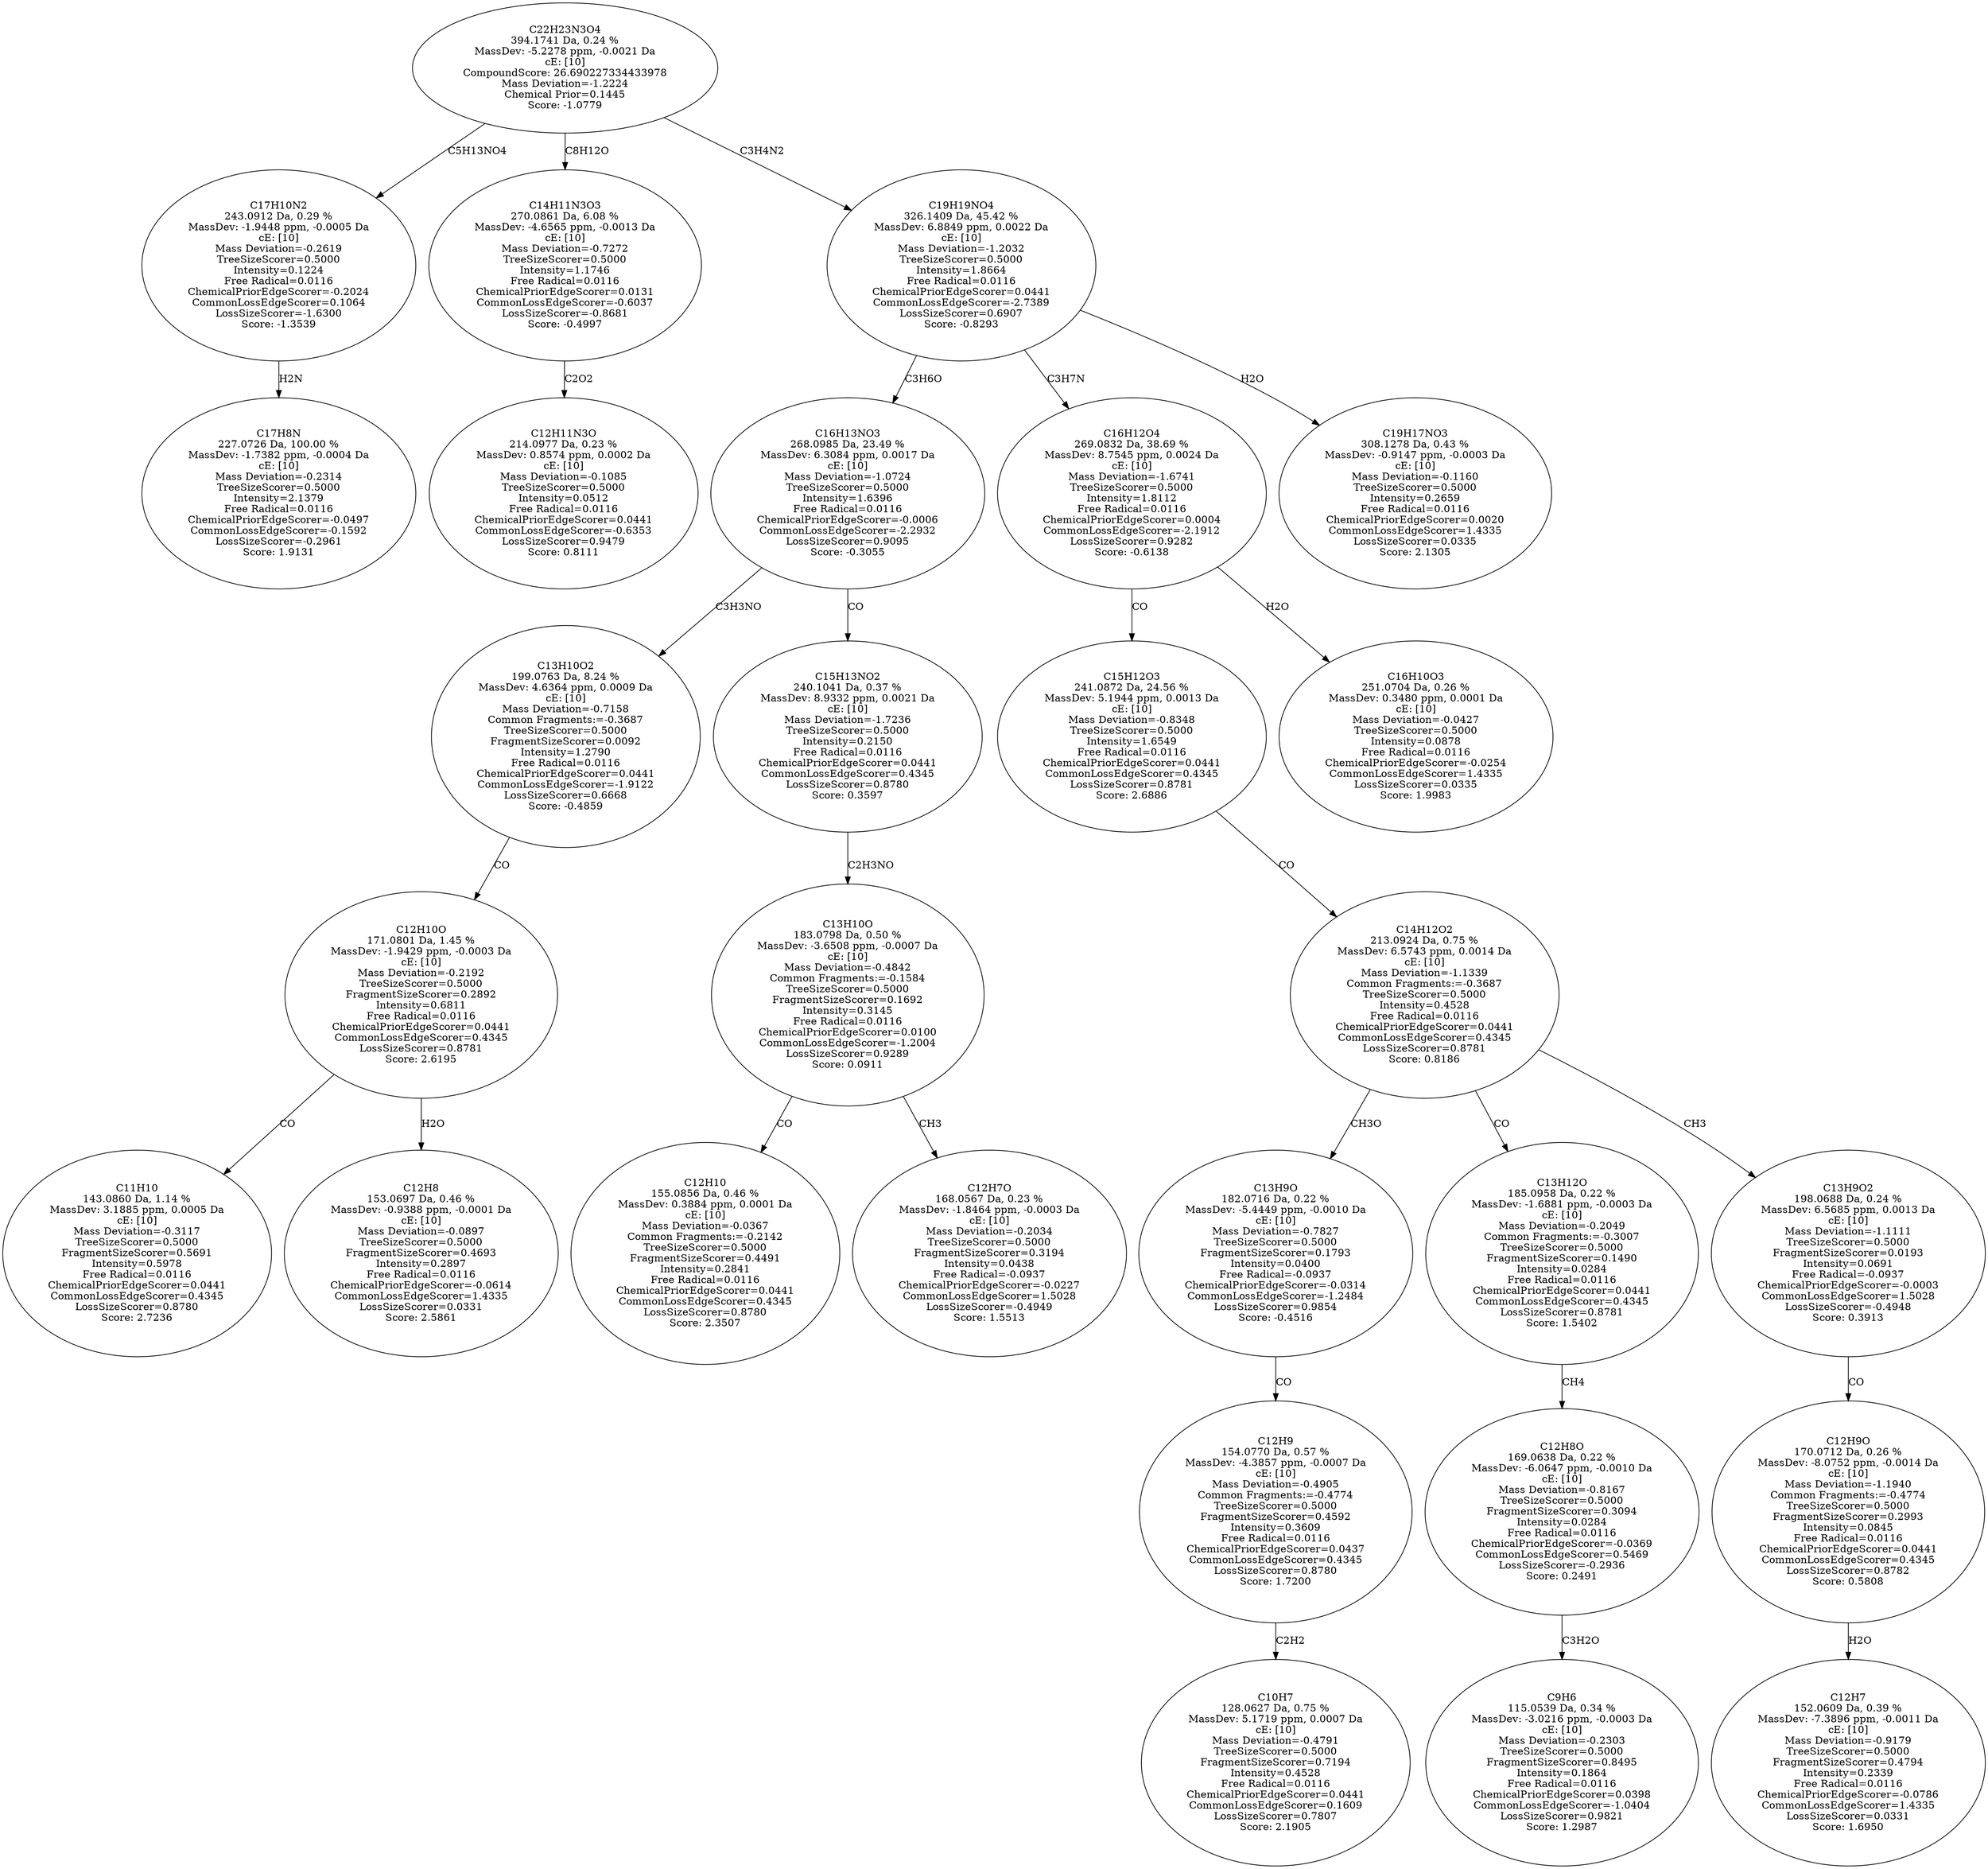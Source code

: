 strict digraph {
v1 [label="C17H8N\n227.0726 Da, 100.00 %\nMassDev: -1.7382 ppm, -0.0004 Da\ncE: [10]\nMass Deviation=-0.2314\nTreeSizeScorer=0.5000\nIntensity=2.1379\nFree Radical=0.0116\nChemicalPriorEdgeScorer=-0.0497\nCommonLossEdgeScorer=-0.1592\nLossSizeScorer=-0.2961\nScore: 1.9131"];
v2 [label="C17H10N2\n243.0912 Da, 0.29 %\nMassDev: -1.9448 ppm, -0.0005 Da\ncE: [10]\nMass Deviation=-0.2619\nTreeSizeScorer=0.5000\nIntensity=0.1224\nFree Radical=0.0116\nChemicalPriorEdgeScorer=-0.2024\nCommonLossEdgeScorer=0.1064\nLossSizeScorer=-1.6300\nScore: -1.3539"];
v3 [label="C12H11N3O\n214.0977 Da, 0.23 %\nMassDev: 0.8574 ppm, 0.0002 Da\ncE: [10]\nMass Deviation=-0.1085\nTreeSizeScorer=0.5000\nIntensity=0.0512\nFree Radical=0.0116\nChemicalPriorEdgeScorer=0.0441\nCommonLossEdgeScorer=-0.6353\nLossSizeScorer=0.9479\nScore: 0.8111"];
v4 [label="C14H11N3O3\n270.0861 Da, 6.08 %\nMassDev: -4.6565 ppm, -0.0013 Da\ncE: [10]\nMass Deviation=-0.7272\nTreeSizeScorer=0.5000\nIntensity=1.1746\nFree Radical=0.0116\nChemicalPriorEdgeScorer=0.0131\nCommonLossEdgeScorer=-0.6037\nLossSizeScorer=-0.8681\nScore: -0.4997"];
v5 [label="C11H10\n143.0860 Da, 1.14 %\nMassDev: 3.1885 ppm, 0.0005 Da\ncE: [10]\nMass Deviation=-0.3117\nTreeSizeScorer=0.5000\nFragmentSizeScorer=0.5691\nIntensity=0.5978\nFree Radical=0.0116\nChemicalPriorEdgeScorer=0.0441\nCommonLossEdgeScorer=0.4345\nLossSizeScorer=0.8780\nScore: 2.7236"];
v6 [label="C12H8\n153.0697 Da, 0.46 %\nMassDev: -0.9388 ppm, -0.0001 Da\ncE: [10]\nMass Deviation=-0.0897\nTreeSizeScorer=0.5000\nFragmentSizeScorer=0.4693\nIntensity=0.2897\nFree Radical=0.0116\nChemicalPriorEdgeScorer=-0.0614\nCommonLossEdgeScorer=1.4335\nLossSizeScorer=0.0331\nScore: 2.5861"];
v7 [label="C12H10O\n171.0801 Da, 1.45 %\nMassDev: -1.9429 ppm, -0.0003 Da\ncE: [10]\nMass Deviation=-0.2192\nTreeSizeScorer=0.5000\nFragmentSizeScorer=0.2892\nIntensity=0.6811\nFree Radical=0.0116\nChemicalPriorEdgeScorer=0.0441\nCommonLossEdgeScorer=0.4345\nLossSizeScorer=0.8781\nScore: 2.6195"];
v8 [label="C13H10O2\n199.0763 Da, 8.24 %\nMassDev: 4.6364 ppm, 0.0009 Da\ncE: [10]\nMass Deviation=-0.7158\nCommon Fragments:=-0.3687\nTreeSizeScorer=0.5000\nFragmentSizeScorer=0.0092\nIntensity=1.2790\nFree Radical=0.0116\nChemicalPriorEdgeScorer=0.0441\nCommonLossEdgeScorer=-1.9122\nLossSizeScorer=0.6668\nScore: -0.4859"];
v9 [label="C12H10\n155.0856 Da, 0.46 %\nMassDev: 0.3884 ppm, 0.0001 Da\ncE: [10]\nMass Deviation=-0.0367\nCommon Fragments:=-0.2142\nTreeSizeScorer=0.5000\nFragmentSizeScorer=0.4491\nIntensity=0.2841\nFree Radical=0.0116\nChemicalPriorEdgeScorer=0.0441\nCommonLossEdgeScorer=0.4345\nLossSizeScorer=0.8780\nScore: 2.3507"];
v10 [label="C12H7O\n168.0567 Da, 0.23 %\nMassDev: -1.8464 ppm, -0.0003 Da\ncE: [10]\nMass Deviation=-0.2034\nTreeSizeScorer=0.5000\nFragmentSizeScorer=0.3194\nIntensity=0.0438\nFree Radical=-0.0937\nChemicalPriorEdgeScorer=-0.0227\nCommonLossEdgeScorer=1.5028\nLossSizeScorer=-0.4949\nScore: 1.5513"];
v11 [label="C13H10O\n183.0798 Da, 0.50 %\nMassDev: -3.6508 ppm, -0.0007 Da\ncE: [10]\nMass Deviation=-0.4842\nCommon Fragments:=-0.1584\nTreeSizeScorer=0.5000\nFragmentSizeScorer=0.1692\nIntensity=0.3145\nFree Radical=0.0116\nChemicalPriorEdgeScorer=0.0100\nCommonLossEdgeScorer=-1.2004\nLossSizeScorer=0.9289\nScore: 0.0911"];
v12 [label="C15H13NO2\n240.1041 Da, 0.37 %\nMassDev: 8.9332 ppm, 0.0021 Da\ncE: [10]\nMass Deviation=-1.7236\nTreeSizeScorer=0.5000\nIntensity=0.2150\nFree Radical=0.0116\nChemicalPriorEdgeScorer=0.0441\nCommonLossEdgeScorer=0.4345\nLossSizeScorer=0.8780\nScore: 0.3597"];
v13 [label="C16H13NO3\n268.0985 Da, 23.49 %\nMassDev: 6.3084 ppm, 0.0017 Da\ncE: [10]\nMass Deviation=-1.0724\nTreeSizeScorer=0.5000\nIntensity=1.6396\nFree Radical=0.0116\nChemicalPriorEdgeScorer=-0.0006\nCommonLossEdgeScorer=-2.2932\nLossSizeScorer=0.9095\nScore: -0.3055"];
v14 [label="C10H7\n128.0627 Da, 0.75 %\nMassDev: 5.1719 ppm, 0.0007 Da\ncE: [10]\nMass Deviation=-0.4791\nTreeSizeScorer=0.5000\nFragmentSizeScorer=0.7194\nIntensity=0.4528\nFree Radical=0.0116\nChemicalPriorEdgeScorer=0.0441\nCommonLossEdgeScorer=0.1609\nLossSizeScorer=0.7807\nScore: 2.1905"];
v15 [label="C12H9\n154.0770 Da, 0.57 %\nMassDev: -4.3857 ppm, -0.0007 Da\ncE: [10]\nMass Deviation=-0.4905\nCommon Fragments:=-0.4774\nTreeSizeScorer=0.5000\nFragmentSizeScorer=0.4592\nIntensity=0.3609\nFree Radical=0.0116\nChemicalPriorEdgeScorer=0.0437\nCommonLossEdgeScorer=0.4345\nLossSizeScorer=0.8780\nScore: 1.7200"];
v16 [label="C13H9O\n182.0716 Da, 0.22 %\nMassDev: -5.4449 ppm, -0.0010 Da\ncE: [10]\nMass Deviation=-0.7827\nTreeSizeScorer=0.5000\nFragmentSizeScorer=0.1793\nIntensity=0.0400\nFree Radical=-0.0937\nChemicalPriorEdgeScorer=-0.0314\nCommonLossEdgeScorer=-1.2484\nLossSizeScorer=0.9854\nScore: -0.4516"];
v17 [label="C9H6\n115.0539 Da, 0.34 %\nMassDev: -3.0216 ppm, -0.0003 Da\ncE: [10]\nMass Deviation=-0.2303\nTreeSizeScorer=0.5000\nFragmentSizeScorer=0.8495\nIntensity=0.1864\nFree Radical=0.0116\nChemicalPriorEdgeScorer=0.0398\nCommonLossEdgeScorer=-1.0404\nLossSizeScorer=0.9821\nScore: 1.2987"];
v18 [label="C12H8O\n169.0638 Da, 0.22 %\nMassDev: -6.0647 ppm, -0.0010 Da\ncE: [10]\nMass Deviation=-0.8167\nTreeSizeScorer=0.5000\nFragmentSizeScorer=0.3094\nIntensity=0.0284\nFree Radical=0.0116\nChemicalPriorEdgeScorer=-0.0369\nCommonLossEdgeScorer=0.5469\nLossSizeScorer=-0.2936\nScore: 0.2491"];
v19 [label="C13H12O\n185.0958 Da, 0.22 %\nMassDev: -1.6881 ppm, -0.0003 Da\ncE: [10]\nMass Deviation=-0.2049\nCommon Fragments:=-0.3007\nTreeSizeScorer=0.5000\nFragmentSizeScorer=0.1490\nIntensity=0.0284\nFree Radical=0.0116\nChemicalPriorEdgeScorer=0.0441\nCommonLossEdgeScorer=0.4345\nLossSizeScorer=0.8781\nScore: 1.5402"];
v20 [label="C12H7\n152.0609 Da, 0.39 %\nMassDev: -7.3896 ppm, -0.0011 Da\ncE: [10]\nMass Deviation=-0.9179\nTreeSizeScorer=0.5000\nFragmentSizeScorer=0.4794\nIntensity=0.2339\nFree Radical=0.0116\nChemicalPriorEdgeScorer=-0.0786\nCommonLossEdgeScorer=1.4335\nLossSizeScorer=0.0331\nScore: 1.6950"];
v21 [label="C12H9O\n170.0712 Da, 0.26 %\nMassDev: -8.0752 ppm, -0.0014 Da\ncE: [10]\nMass Deviation=-1.1940\nCommon Fragments:=-0.4774\nTreeSizeScorer=0.5000\nFragmentSizeScorer=0.2993\nIntensity=0.0845\nFree Radical=0.0116\nChemicalPriorEdgeScorer=0.0441\nCommonLossEdgeScorer=0.4345\nLossSizeScorer=0.8782\nScore: 0.5808"];
v22 [label="C13H9O2\n198.0688 Da, 0.24 %\nMassDev: 6.5685 ppm, 0.0013 Da\ncE: [10]\nMass Deviation=-1.1111\nTreeSizeScorer=0.5000\nFragmentSizeScorer=0.0193\nIntensity=0.0691\nFree Radical=-0.0937\nChemicalPriorEdgeScorer=-0.0003\nCommonLossEdgeScorer=1.5028\nLossSizeScorer=-0.4948\nScore: 0.3913"];
v23 [label="C14H12O2\n213.0924 Da, 0.75 %\nMassDev: 6.5743 ppm, 0.0014 Da\ncE: [10]\nMass Deviation=-1.1339\nCommon Fragments:=-0.3687\nTreeSizeScorer=0.5000\nIntensity=0.4528\nFree Radical=0.0116\nChemicalPriorEdgeScorer=0.0441\nCommonLossEdgeScorer=0.4345\nLossSizeScorer=0.8781\nScore: 0.8186"];
v24 [label="C15H12O3\n241.0872 Da, 24.56 %\nMassDev: 5.1944 ppm, 0.0013 Da\ncE: [10]\nMass Deviation=-0.8348\nTreeSizeScorer=0.5000\nIntensity=1.6549\nFree Radical=0.0116\nChemicalPriorEdgeScorer=0.0441\nCommonLossEdgeScorer=0.4345\nLossSizeScorer=0.8781\nScore: 2.6886"];
v25 [label="C16H10O3\n251.0704 Da, 0.26 %\nMassDev: 0.3480 ppm, 0.0001 Da\ncE: [10]\nMass Deviation=-0.0427\nTreeSizeScorer=0.5000\nIntensity=0.0878\nFree Radical=0.0116\nChemicalPriorEdgeScorer=-0.0254\nCommonLossEdgeScorer=1.4335\nLossSizeScorer=0.0335\nScore: 1.9983"];
v26 [label="C16H12O4\n269.0832 Da, 38.69 %\nMassDev: 8.7545 ppm, 0.0024 Da\ncE: [10]\nMass Deviation=-1.6741\nTreeSizeScorer=0.5000\nIntensity=1.8112\nFree Radical=0.0116\nChemicalPriorEdgeScorer=0.0004\nCommonLossEdgeScorer=-2.1912\nLossSizeScorer=0.9282\nScore: -0.6138"];
v27 [label="C19H17NO3\n308.1278 Da, 0.43 %\nMassDev: -0.9147 ppm, -0.0003 Da\ncE: [10]\nMass Deviation=-0.1160\nTreeSizeScorer=0.5000\nIntensity=0.2659\nFree Radical=0.0116\nChemicalPriorEdgeScorer=0.0020\nCommonLossEdgeScorer=1.4335\nLossSizeScorer=0.0335\nScore: 2.1305"];
v28 [label="C19H19NO4\n326.1409 Da, 45.42 %\nMassDev: 6.8849 ppm, 0.0022 Da\ncE: [10]\nMass Deviation=-1.2032\nTreeSizeScorer=0.5000\nIntensity=1.8664\nFree Radical=0.0116\nChemicalPriorEdgeScorer=0.0441\nCommonLossEdgeScorer=-2.7389\nLossSizeScorer=0.6907\nScore: -0.8293"];
v29 [label="C22H23N3O4\n394.1741 Da, 0.24 %\nMassDev: -5.2278 ppm, -0.0021 Da\ncE: [10]\nCompoundScore: 26.690227334433978\nMass Deviation=-1.2224\nChemical Prior=0.1445\nScore: -1.0779"];
v2 -> v1 [label="H2N"];
v29 -> v2 [label="C5H13NO4"];
v4 -> v3 [label="C2O2"];
v29 -> v4 [label="C8H12O"];
v7 -> v5 [label="CO"];
v7 -> v6 [label="H2O"];
v8 -> v7 [label="CO"];
v13 -> v8 [label="C3H3NO"];
v11 -> v9 [label="CO"];
v11 -> v10 [label="CH3"];
v12 -> v11 [label="C2H3NO"];
v13 -> v12 [label="CO"];
v28 -> v13 [label="C3H6O"];
v15 -> v14 [label="C2H2"];
v16 -> v15 [label="CO"];
v23 -> v16 [label="CH3O"];
v18 -> v17 [label="C3H2O"];
v19 -> v18 [label="CH4"];
v23 -> v19 [label="CO"];
v21 -> v20 [label="H2O"];
v22 -> v21 [label="CO"];
v23 -> v22 [label="CH3"];
v24 -> v23 [label="CO"];
v26 -> v24 [label="CO"];
v26 -> v25 [label="H2O"];
v28 -> v26 [label="C3H7N"];
v28 -> v27 [label="H2O"];
v29 -> v28 [label="C3H4N2"];
}